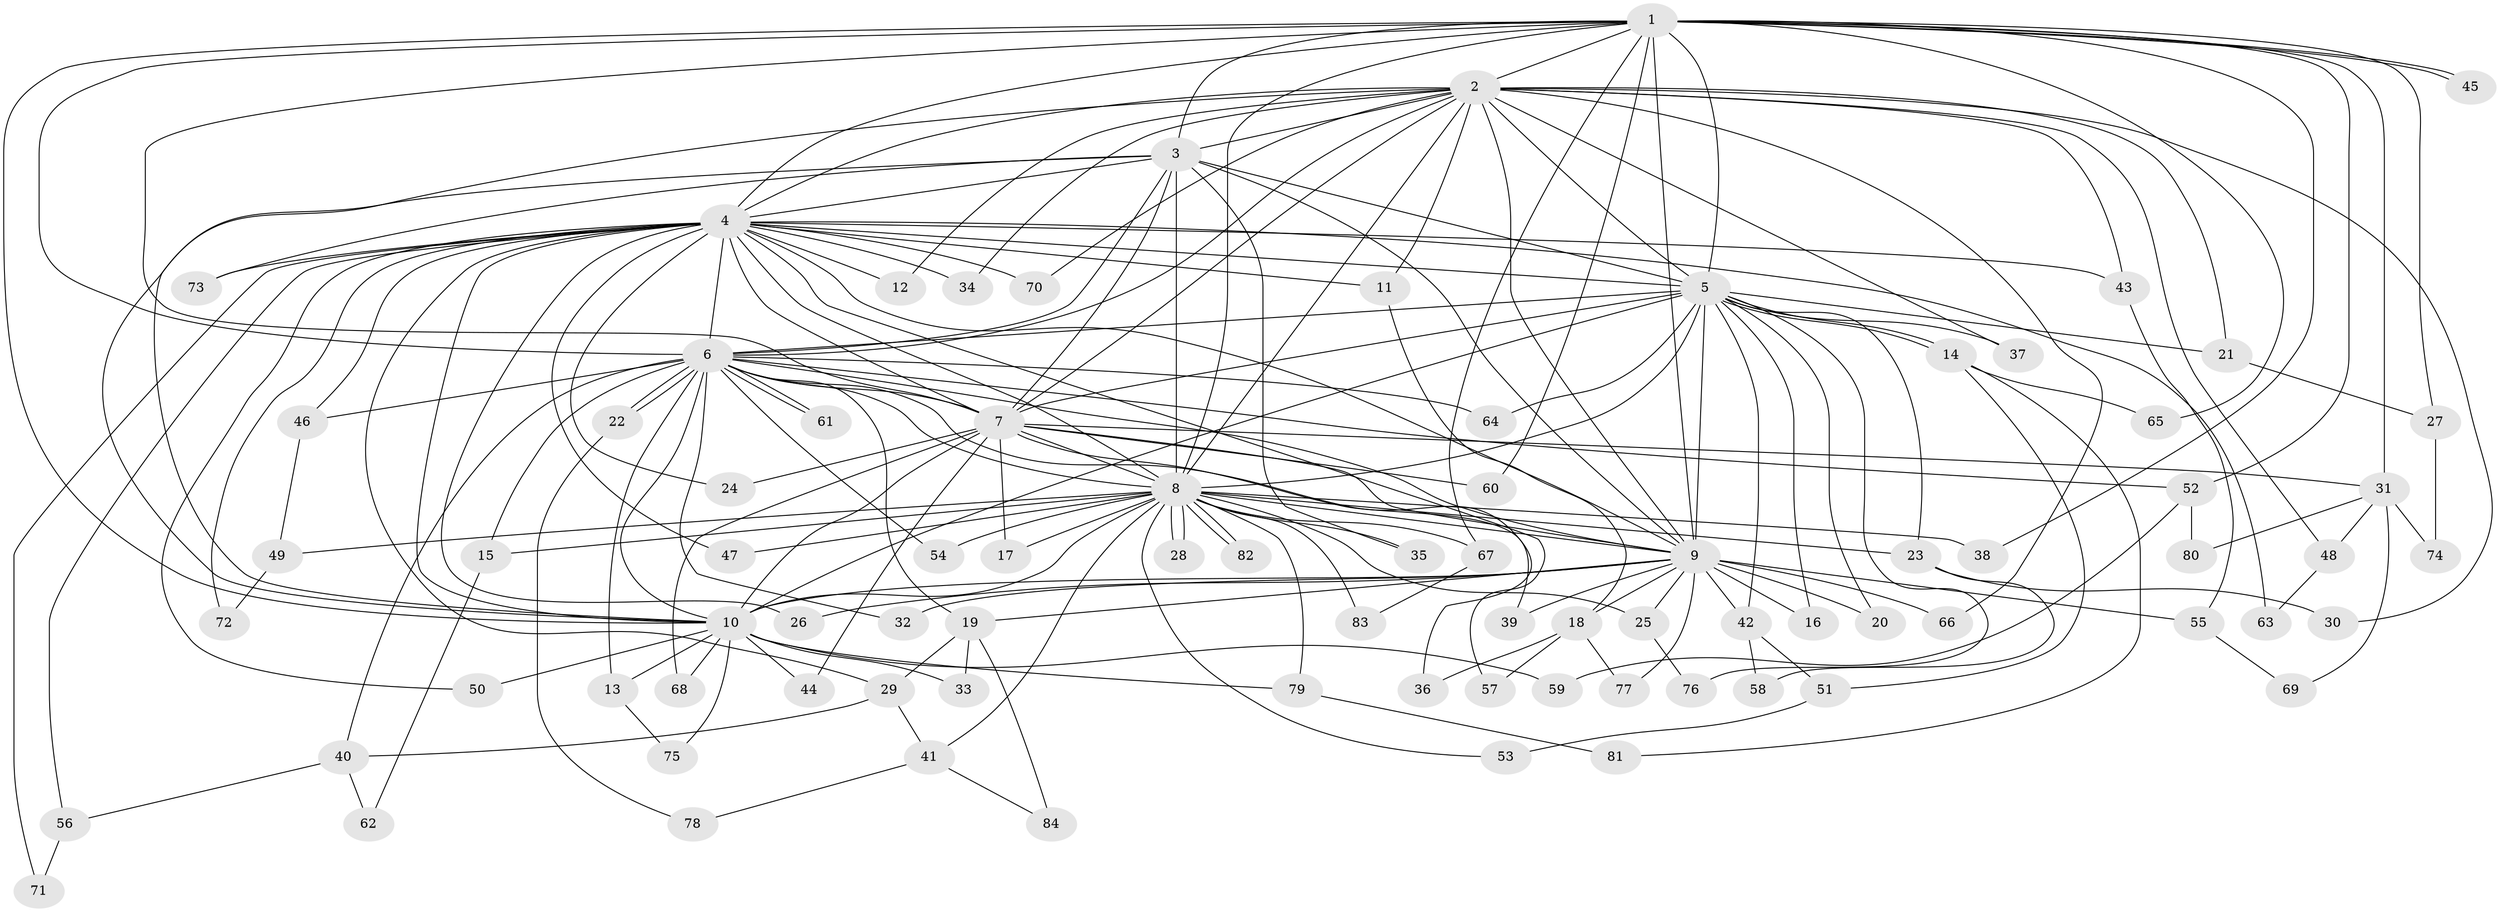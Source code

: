 // Generated by graph-tools (version 1.1) at 2025/43/03/09/25 04:43:20]
// undirected, 84 vertices, 193 edges
graph export_dot {
graph [start="1"]
  node [color=gray90,style=filled];
  1;
  2;
  3;
  4;
  5;
  6;
  7;
  8;
  9;
  10;
  11;
  12;
  13;
  14;
  15;
  16;
  17;
  18;
  19;
  20;
  21;
  22;
  23;
  24;
  25;
  26;
  27;
  28;
  29;
  30;
  31;
  32;
  33;
  34;
  35;
  36;
  37;
  38;
  39;
  40;
  41;
  42;
  43;
  44;
  45;
  46;
  47;
  48;
  49;
  50;
  51;
  52;
  53;
  54;
  55;
  56;
  57;
  58;
  59;
  60;
  61;
  62;
  63;
  64;
  65;
  66;
  67;
  68;
  69;
  70;
  71;
  72;
  73;
  74;
  75;
  76;
  77;
  78;
  79;
  80;
  81;
  82;
  83;
  84;
  1 -- 2;
  1 -- 3;
  1 -- 4;
  1 -- 5;
  1 -- 6;
  1 -- 7;
  1 -- 8;
  1 -- 9;
  1 -- 10;
  1 -- 27;
  1 -- 31;
  1 -- 38;
  1 -- 45;
  1 -- 45;
  1 -- 52;
  1 -- 60;
  1 -- 65;
  1 -- 67;
  2 -- 3;
  2 -- 4;
  2 -- 5;
  2 -- 6;
  2 -- 7;
  2 -- 8;
  2 -- 9;
  2 -- 10;
  2 -- 11;
  2 -- 12;
  2 -- 21;
  2 -- 30;
  2 -- 34;
  2 -- 37;
  2 -- 43;
  2 -- 48;
  2 -- 66;
  2 -- 70;
  3 -- 4;
  3 -- 5;
  3 -- 6;
  3 -- 7;
  3 -- 8;
  3 -- 9;
  3 -- 10;
  3 -- 35;
  3 -- 73;
  4 -- 5;
  4 -- 6;
  4 -- 7;
  4 -- 8;
  4 -- 9;
  4 -- 10;
  4 -- 11;
  4 -- 12;
  4 -- 24;
  4 -- 26;
  4 -- 29;
  4 -- 34;
  4 -- 43;
  4 -- 46;
  4 -- 47;
  4 -- 50;
  4 -- 56;
  4 -- 57;
  4 -- 63;
  4 -- 70;
  4 -- 71;
  4 -- 72;
  4 -- 73;
  5 -- 6;
  5 -- 7;
  5 -- 8;
  5 -- 9;
  5 -- 10;
  5 -- 14;
  5 -- 14;
  5 -- 16;
  5 -- 20;
  5 -- 21;
  5 -- 23;
  5 -- 37;
  5 -- 42;
  5 -- 64;
  5 -- 76;
  6 -- 7;
  6 -- 8;
  6 -- 9;
  6 -- 10;
  6 -- 13;
  6 -- 15;
  6 -- 19;
  6 -- 22;
  6 -- 22;
  6 -- 32;
  6 -- 39;
  6 -- 40;
  6 -- 46;
  6 -- 52;
  6 -- 54;
  6 -- 61;
  6 -- 61;
  6 -- 64;
  7 -- 8;
  7 -- 9;
  7 -- 10;
  7 -- 17;
  7 -- 24;
  7 -- 31;
  7 -- 36;
  7 -- 44;
  7 -- 60;
  7 -- 68;
  8 -- 9;
  8 -- 10;
  8 -- 15;
  8 -- 17;
  8 -- 23;
  8 -- 25;
  8 -- 28;
  8 -- 28;
  8 -- 35;
  8 -- 38;
  8 -- 41;
  8 -- 47;
  8 -- 49;
  8 -- 53;
  8 -- 54;
  8 -- 67;
  8 -- 79;
  8 -- 82;
  8 -- 82;
  8 -- 83;
  9 -- 10;
  9 -- 16;
  9 -- 18;
  9 -- 19;
  9 -- 20;
  9 -- 25;
  9 -- 26;
  9 -- 32;
  9 -- 39;
  9 -- 42;
  9 -- 55;
  9 -- 66;
  9 -- 77;
  10 -- 13;
  10 -- 33;
  10 -- 44;
  10 -- 50;
  10 -- 59;
  10 -- 68;
  10 -- 75;
  10 -- 79;
  11 -- 18;
  13 -- 75;
  14 -- 51;
  14 -- 65;
  14 -- 81;
  15 -- 62;
  18 -- 36;
  18 -- 57;
  18 -- 77;
  19 -- 29;
  19 -- 33;
  19 -- 84;
  21 -- 27;
  22 -- 78;
  23 -- 30;
  23 -- 58;
  25 -- 76;
  27 -- 74;
  29 -- 40;
  29 -- 41;
  31 -- 48;
  31 -- 69;
  31 -- 74;
  31 -- 80;
  40 -- 56;
  40 -- 62;
  41 -- 78;
  41 -- 84;
  42 -- 51;
  42 -- 58;
  43 -- 55;
  46 -- 49;
  48 -- 63;
  49 -- 72;
  51 -- 53;
  52 -- 59;
  52 -- 80;
  55 -- 69;
  56 -- 71;
  67 -- 83;
  79 -- 81;
}
